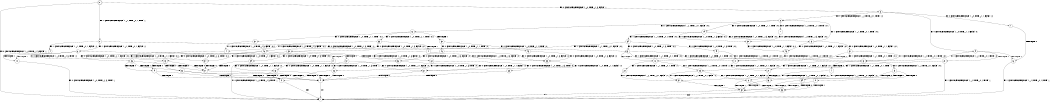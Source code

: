 digraph BCG {
size = "7, 10.5";
center = TRUE;
node [shape = circle];
0 [peripheries = 2];
0 -> 1 [label = "EX !0 !ATOMIC_EXCH_BRANCH (1, +0, TRUE, +1, 3, FALSE) !::"];
0 -> 2 [label = "EX !1 !ATOMIC_EXCH_BRANCH (1, +1, TRUE, +0, 1, TRUE) !::"];
0 -> 3 [label = "EX !0 !ATOMIC_EXCH_BRANCH (1, +0, TRUE, +1, 3, FALSE) !::"];
2 -> 4 [label = "EX !1 !ATOMIC_EXCH_BRANCH (1, +1, TRUE, +0, 1, FALSE) !:1:"];
2 -> 5 [label = "EX !0 !ATOMIC_EXCH_BRANCH (1, +0, TRUE, +1, 3, TRUE) !:1:"];
2 -> 6 [label = "EX !1 !ATOMIC_EXCH_BRANCH (1, +1, TRUE, +0, 1, FALSE) !:1:"];
3 -> 7 [label = "EX !0 !ATOMIC_EXCH_BRANCH (1, +0, TRUE, +1, 1, FALSE) !:0:"];
3 -> 8 [label = "EX !1 !ATOMIC_EXCH_BRANCH (1, +1, TRUE, +0, 1, TRUE) !:0:"];
3 -> 9 [label = "EX !0 !ATOMIC_EXCH_BRANCH (1, +0, TRUE, +1, 1, FALSE) !:0:"];
4 -> 10 [label = "TERMINATE !1"];
5 -> 11 [label = "EX !1 !ATOMIC_EXCH_BRANCH (1, +1, TRUE, +0, 1, TRUE) !:0:1:"];
5 -> 12 [label = "TERMINATE !0"];
5 -> 13 [label = "EX !1 !ATOMIC_EXCH_BRANCH (1, +1, TRUE, +0, 1, TRUE) !:0:1:"];
6 -> 10 [label = "TERMINATE !1"];
6 -> 14 [label = "TERMINATE !1"];
6 -> 15 [label = "EX !0 !ATOMIC_EXCH_BRANCH (1, +0, TRUE, +1, 3, TRUE) !:1:"];
7 -> 16 [label = "TERMINATE !0"];
8 -> 17 [label = "EX !0 !ATOMIC_EXCH_BRANCH (1, +0, TRUE, +1, 1, TRUE) !:0:1:"];
8 -> 18 [label = "EX !1 !ATOMIC_EXCH_BRANCH (1, +1, TRUE, +0, 1, FALSE) !:0:1:"];
8 -> 19 [label = "EX !0 !ATOMIC_EXCH_BRANCH (1, +0, TRUE, +1, 1, TRUE) !:0:1:"];
9 -> 16 [label = "TERMINATE !0"];
9 -> 20 [label = "TERMINATE !0"];
9 -> 13 [label = "EX !1 !ATOMIC_EXCH_BRANCH (1, +1, TRUE, +0, 1, TRUE) !:0:"];
10 -> 1 [label = "EX !0 !ATOMIC_EXCH_BRANCH (1, +0, TRUE, +1, 3, TRUE) !::"];
11 -> 21 [label = "EX !1 !ATOMIC_EXCH_BRANCH (1, +1, TRUE, +0, 1, FALSE) !:0:1:"];
12 -> 22 [label = "EX !1 !ATOMIC_EXCH_BRANCH (1, +1, TRUE, +0, 1, TRUE) !:1:"];
12 -> 23 [label = "EX !1 !ATOMIC_EXCH_BRANCH (1, +1, TRUE, +0, 1, TRUE) !:1:"];
13 -> 21 [label = "EX !1 !ATOMIC_EXCH_BRANCH (1, +1, TRUE, +0, 1, FALSE) !:0:1:"];
13 -> 24 [label = "TERMINATE !0"];
13 -> 25 [label = "EX !1 !ATOMIC_EXCH_BRANCH (1, +1, TRUE, +0, 1, FALSE) !:0:1:"];
14 -> 1 [label = "EX !0 !ATOMIC_EXCH_BRANCH (1, +0, TRUE, +1, 3, TRUE) !::"];
14 -> 26 [label = "EX !0 !ATOMIC_EXCH_BRANCH (1, +0, TRUE, +1, 3, TRUE) !::"];
15 -> 27 [label = "TERMINATE !0"];
15 -> 28 [label = "TERMINATE !1"];
15 -> 29 [label = "TERMINATE !0"];
16 -> 1 [label = "EX !1 !ATOMIC_EXCH_BRANCH (1, +1, TRUE, +0, 1, TRUE) !::"];
17 -> 30 [label = "EX !0 !ATOMIC_EXCH_BRANCH (1, +0, TRUE, +1, 3, FALSE) !:0:1:"];
18 -> 31 [label = "EX !0 !ATOMIC_EXCH_BRANCH (1, +0, TRUE, +1, 1, TRUE) !:0:1:"];
18 -> 32 [label = "TERMINATE !1"];
18 -> 33 [label = "EX !0 !ATOMIC_EXCH_BRANCH (1, +0, TRUE, +1, 1, TRUE) !:0:1:"];
19 -> 30 [label = "EX !0 !ATOMIC_EXCH_BRANCH (1, +0, TRUE, +1, 3, FALSE) !:0:1:"];
19 -> 34 [label = "EX !1 !ATOMIC_EXCH_BRANCH (1, +1, TRUE, +0, 1, TRUE) !:0:1:"];
19 -> 35 [label = "EX !0 !ATOMIC_EXCH_BRANCH (1, +0, TRUE, +1, 3, FALSE) !:0:1:"];
20 -> 1 [label = "EX !1 !ATOMIC_EXCH_BRANCH (1, +1, TRUE, +0, 1, TRUE) !::"];
20 -> 23 [label = "EX !1 !ATOMIC_EXCH_BRANCH (1, +1, TRUE, +0, 1, TRUE) !::"];
21 -> 36 [label = "TERMINATE !0"];
22 -> 37 [label = "EX !1 !ATOMIC_EXCH_BRANCH (1, +1, TRUE, +0, 1, FALSE) !:1:"];
23 -> 37 [label = "EX !1 !ATOMIC_EXCH_BRANCH (1, +1, TRUE, +0, 1, FALSE) !:1:"];
23 -> 38 [label = "EX !1 !ATOMIC_EXCH_BRANCH (1, +1, TRUE, +0, 1, FALSE) !:1:"];
24 -> 37 [label = "EX !1 !ATOMIC_EXCH_BRANCH (1, +1, TRUE, +0, 1, FALSE) !:1:"];
24 -> 38 [label = "EX !1 !ATOMIC_EXCH_BRANCH (1, +1, TRUE, +0, 1, FALSE) !:1:"];
25 -> 36 [label = "TERMINATE !0"];
25 -> 39 [label = "TERMINATE !1"];
25 -> 40 [label = "TERMINATE !0"];
26 -> 41 [label = "TERMINATE !0"];
26 -> 42 [label = "TERMINATE !0"];
27 -> 41 [label = "TERMINATE !1"];
28 -> 41 [label = "TERMINATE !0"];
28 -> 42 [label = "TERMINATE !0"];
29 -> 41 [label = "TERMINATE !1"];
29 -> 42 [label = "TERMINATE !1"];
30 -> 43 [label = "EX !0 !ATOMIC_EXCH_BRANCH (1, +0, TRUE, +1, 1, FALSE) !:0:1:"];
31 -> 44 [label = "EX !0 !ATOMIC_EXCH_BRANCH (1, +0, TRUE, +1, 3, FALSE) !:0:1:"];
32 -> 45 [label = "EX !0 !ATOMIC_EXCH_BRANCH (1, +0, TRUE, +1, 1, TRUE) !:0:"];
32 -> 46 [label = "EX !0 !ATOMIC_EXCH_BRANCH (1, +0, TRUE, +1, 1, TRUE) !:0:"];
33 -> 44 [label = "EX !0 !ATOMIC_EXCH_BRANCH (1, +0, TRUE, +1, 3, FALSE) !:0:1:"];
33 -> 47 [label = "TERMINATE !1"];
33 -> 48 [label = "EX !0 !ATOMIC_EXCH_BRANCH (1, +0, TRUE, +1, 3, FALSE) !:0:1:"];
34 -> 49 [label = "EX !0 !ATOMIC_EXCH_BRANCH (1, +0, TRUE, +1, 3, TRUE) !:0:1:"];
34 -> 50 [label = "EX !1 !ATOMIC_EXCH_BRANCH (1, +1, TRUE, +0, 1, FALSE) !:0:1:"];
34 -> 5 [label = "EX !0 !ATOMIC_EXCH_BRANCH (1, +0, TRUE, +1, 3, TRUE) !:0:1:"];
35 -> 43 [label = "EX !0 !ATOMIC_EXCH_BRANCH (1, +0, TRUE, +1, 1, FALSE) !:0:1:"];
35 -> 8 [label = "EX !1 !ATOMIC_EXCH_BRANCH (1, +1, TRUE, +0, 1, TRUE) !:0:1:"];
35 -> 51 [label = "EX !0 !ATOMIC_EXCH_BRANCH (1, +0, TRUE, +1, 1, FALSE) !:0:1:"];
36 -> 52 [label = "TERMINATE !1"];
37 -> 52 [label = "TERMINATE !1"];
38 -> 52 [label = "TERMINATE !1"];
38 -> 53 [label = "TERMINATE !1"];
39 -> 52 [label = "TERMINATE !0"];
39 -> 53 [label = "TERMINATE !0"];
40 -> 52 [label = "TERMINATE !1"];
40 -> 53 [label = "TERMINATE !1"];
41 -> 1 [label = "exit"];
42 -> 1 [label = "exit"];
43 -> 11 [label = "EX !1 !ATOMIC_EXCH_BRANCH (1, +1, TRUE, +0, 1, TRUE) !:0:1:"];
44 -> 54 [label = "EX !0 !ATOMIC_EXCH_BRANCH (1, +0, TRUE, +1, 1, FALSE) !:0:1:"];
45 -> 55 [label = "EX !0 !ATOMIC_EXCH_BRANCH (1, +0, TRUE, +1, 3, FALSE) !:0:"];
46 -> 55 [label = "EX !0 !ATOMIC_EXCH_BRANCH (1, +0, TRUE, +1, 3, FALSE) !:0:"];
46 -> 56 [label = "EX !0 !ATOMIC_EXCH_BRANCH (1, +0, TRUE, +1, 3, FALSE) !:0:"];
47 -> 55 [label = "EX !0 !ATOMIC_EXCH_BRANCH (1, +0, TRUE, +1, 3, FALSE) !:0:"];
47 -> 56 [label = "EX !0 !ATOMIC_EXCH_BRANCH (1, +0, TRUE, +1, 3, FALSE) !:0:"];
48 -> 54 [label = "EX !0 !ATOMIC_EXCH_BRANCH (1, +0, TRUE, +1, 1, FALSE) !:0:1:"];
48 -> 57 [label = "TERMINATE !1"];
48 -> 58 [label = "EX !0 !ATOMIC_EXCH_BRANCH (1, +0, TRUE, +1, 1, FALSE) !:0:1:"];
49 -> 11 [label = "EX !1 !ATOMIC_EXCH_BRANCH (1, +1, TRUE, +0, 1, TRUE) !:0:1:"];
50 -> 59 [label = "EX !0 !ATOMIC_EXCH_BRANCH (1, +0, TRUE, +1, 3, TRUE) !:0:1:"];
50 -> 60 [label = "TERMINATE !1"];
50 -> 15 [label = "EX !0 !ATOMIC_EXCH_BRANCH (1, +0, TRUE, +1, 3, TRUE) !:0:1:"];
51 -> 11 [label = "EX !1 !ATOMIC_EXCH_BRANCH (1, +1, TRUE, +0, 1, TRUE) !:0:1:"];
51 -> 12 [label = "TERMINATE !0"];
51 -> 13 [label = "EX !1 !ATOMIC_EXCH_BRANCH (1, +1, TRUE, +0, 1, TRUE) !:0:1:"];
52 -> 1 [label = "exit"];
53 -> 1 [label = "exit"];
54 -> 27 [label = "TERMINATE !0"];
55 -> 61 [label = "EX !0 !ATOMIC_EXCH_BRANCH (1, +0, TRUE, +1, 1, FALSE) !:0:"];
56 -> 61 [label = "EX !0 !ATOMIC_EXCH_BRANCH (1, +0, TRUE, +1, 1, FALSE) !:0:"];
56 -> 62 [label = "EX !0 !ATOMIC_EXCH_BRANCH (1, +0, TRUE, +1, 1, FALSE) !:0:"];
57 -> 61 [label = "EX !0 !ATOMIC_EXCH_BRANCH (1, +0, TRUE, +1, 1, FALSE) !:0:"];
57 -> 62 [label = "EX !0 !ATOMIC_EXCH_BRANCH (1, +0, TRUE, +1, 1, FALSE) !:0:"];
58 -> 27 [label = "TERMINATE !0"];
58 -> 28 [label = "TERMINATE !1"];
58 -> 29 [label = "TERMINATE !0"];
59 -> 27 [label = "TERMINATE !0"];
60 -> 63 [label = "EX !0 !ATOMIC_EXCH_BRANCH (1, +0, TRUE, +1, 3, TRUE) !:0:"];
60 -> 26 [label = "EX !0 !ATOMIC_EXCH_BRANCH (1, +0, TRUE, +1, 3, TRUE) !:0:"];
61 -> 41 [label = "TERMINATE !0"];
62 -> 41 [label = "TERMINATE !0"];
62 -> 42 [label = "TERMINATE !0"];
63 -> 41 [label = "TERMINATE !0"];
}
